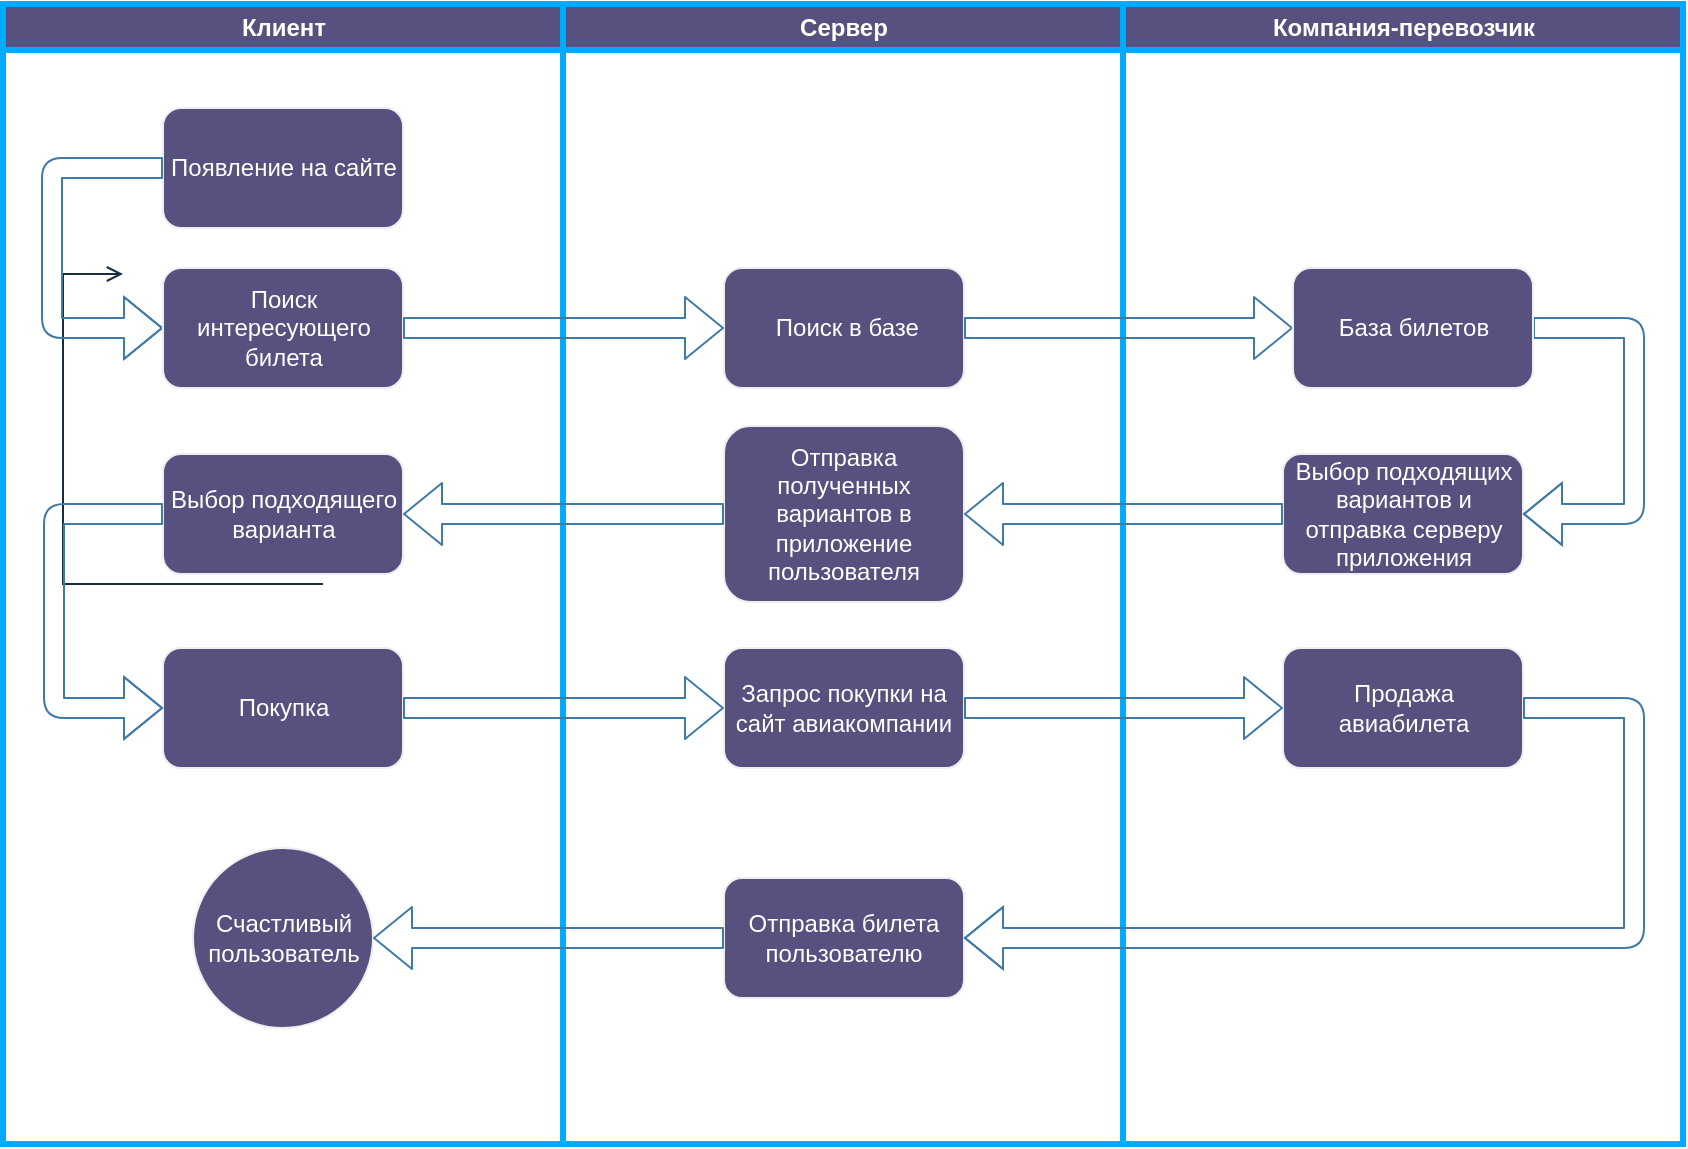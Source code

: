 <mxfile version="24.7.12">
  <diagram name="Page-1" id="e7e014a7-5840-1c2e-5031-d8a46d1fe8dd">
    <mxGraphModel dx="1426" dy="791" grid="1" gridSize="10" guides="1" tooltips="1" connect="1" arrows="1" fold="1" page="1" pageScale="1" pageWidth="1169" pageHeight="826" background="none" math="0" shadow="0">
      <root>
        <mxCell id="0" />
        <mxCell id="1" parent="0" />
        <mxCell id="2" value="Клиент" style="swimlane;whiteSpace=wrap;labelBackgroundColor=none;fillColor=#56517E;strokeColor=#00aaff;fontColor=#FFFFFF;strokeWidth=3;" parent="1" vertex="1">
          <mxGeometry x="164.5" y="128" width="280" height="570" as="geometry" />
        </mxCell>
        <mxCell id="12" value="" style="edgeStyle=elbowEdgeStyle;elbow=horizontal;strokeColor=#182E3E;endArrow=open;endFill=1;rounded=0;labelBackgroundColor=none;fontColor=default;" parent="2" source="10" edge="1">
          <mxGeometry width="100" height="100" relative="1" as="geometry">
            <mxPoint x="160" y="290" as="sourcePoint" />
            <mxPoint x="60" y="135" as="targetPoint" />
            <Array as="points">
              <mxPoint x="30" y="250" />
            </Array>
          </mxGeometry>
        </mxCell>
        <mxCell id="Ww4LAWgkJKV93h-ZjiDe-42" value="Появление на сайте" style="rounded=1;whiteSpace=wrap;html=1;labelBackgroundColor=none;fillColor=#56517E;strokeColor=#EEEEEE;fontColor=#FFFFFF;" vertex="1" parent="2">
          <mxGeometry x="80" y="52" width="120" height="60" as="geometry" />
        </mxCell>
        <mxCell id="Ww4LAWgkJKV93h-ZjiDe-45" value="" style="shape=flexArrow;endArrow=block;html=1;rounded=1;entryX=0;entryY=0.5;entryDx=0;entryDy=0;endFill=0;labelBackgroundColor=none;strokeColor=#3f7ba6;fontColor=default;strokeWidth=1;shadow=0;flowAnimation=0;" edge="1" parent="2" target="Ww4LAWgkJKV93h-ZjiDe-44">
          <mxGeometry width="50" height="50" relative="1" as="geometry">
            <mxPoint x="80" y="82" as="sourcePoint" />
            <mxPoint x="80" y="182" as="targetPoint" />
            <Array as="points">
              <mxPoint x="24.5" y="82" />
              <mxPoint x="24.5" y="162" />
            </Array>
          </mxGeometry>
        </mxCell>
        <mxCell id="Ww4LAWgkJKV93h-ZjiDe-54" value="Выбор подходящего варианта" style="rounded=1;whiteSpace=wrap;html=1;labelBackgroundColor=none;fillColor=#56517E;strokeColor=#EEEEEE;fontColor=#FFFFFF;" vertex="1" parent="2">
          <mxGeometry x="80" y="225" width="120" height="60" as="geometry" />
        </mxCell>
        <mxCell id="Ww4LAWgkJKV93h-ZjiDe-56" value="Покупка" style="rounded=1;whiteSpace=wrap;html=1;labelBackgroundColor=none;fillColor=#56517E;strokeColor=#EEEEEE;fontColor=#FFFFFF;" vertex="1" parent="2">
          <mxGeometry x="80" y="322" width="120" height="60" as="geometry" />
        </mxCell>
        <mxCell id="Ww4LAWgkJKV93h-ZjiDe-57" value="" style="shape=flexArrow;endArrow=classic;html=1;rounded=1;exitX=0;exitY=0.5;exitDx=0;exitDy=0;entryX=0;entryY=0.5;entryDx=0;entryDy=0;labelBackgroundColor=none;strokeColor=#3f7ba6;fontColor=default;strokeWidth=1;shadow=0;flowAnimation=0;" edge="1" parent="2" source="Ww4LAWgkJKV93h-ZjiDe-54" target="Ww4LAWgkJKV93h-ZjiDe-56">
          <mxGeometry width="50" height="50" relative="1" as="geometry">
            <mxPoint x="-14.5" y="272" as="sourcePoint" />
            <mxPoint x="35.5" y="222" as="targetPoint" />
            <Array as="points">
              <mxPoint x="25.5" y="255" />
              <mxPoint x="25.5" y="352" />
            </Array>
          </mxGeometry>
        </mxCell>
        <mxCell id="Ww4LAWgkJKV93h-ZjiDe-63" value="Счастливый пользователь" style="ellipse;whiteSpace=wrap;html=1;aspect=fixed;fillColor=#56517E;strokeColor=#EEEEEE;labelBackgroundColor=none;fontColor=#FFFFFF;" vertex="1" parent="2">
          <mxGeometry x="95" y="422" width="90" height="90" as="geometry" />
        </mxCell>
        <mxCell id="3" value="Сервер" style="swimlane;whiteSpace=wrap;labelBackgroundColor=none;fillColor=#56517E;strokeColor=#00aaff;fontColor=#FFFFFF;strokeWidth=3;" parent="1" vertex="1">
          <mxGeometry x="444.5" y="128" width="280" height="570" as="geometry" />
        </mxCell>
        <mxCell id="Ww4LAWgkJKV93h-ZjiDe-52" value="Отправка полученных вариантов в приложение пользователя" style="rounded=1;whiteSpace=wrap;html=1;labelBackgroundColor=none;fillColor=#56517E;strokeColor=#EEEEEE;fontColor=#FFFFFF;" vertex="1" parent="3">
          <mxGeometry x="80.5" y="211" width="120" height="88" as="geometry" />
        </mxCell>
        <mxCell id="Ww4LAWgkJKV93h-ZjiDe-58" value="Запрос покупки на сайт авиакомпании" style="rounded=1;whiteSpace=wrap;html=1;labelBackgroundColor=none;fillColor=#56517E;strokeColor=#EEEEEE;fontColor=#FFFFFF;" vertex="1" parent="3">
          <mxGeometry x="80.5" y="322" width="120" height="60" as="geometry" />
        </mxCell>
        <mxCell id="Ww4LAWgkJKV93h-ZjiDe-62" value="Отправка билета пользователю" style="rounded=1;whiteSpace=wrap;html=1;labelBackgroundColor=none;fillColor=#56517E;strokeColor=#EEEEEE;fontColor=#FFFFFF;" vertex="1" parent="3">
          <mxGeometry x="80.5" y="437" width="120" height="60" as="geometry" />
        </mxCell>
        <mxCell id="4" value="Компания-перевозчик" style="swimlane;whiteSpace=wrap;labelBackgroundColor=none;fillColor=#56517E;strokeColor=#00aaff;fontColor=#FFFFFF;strokeWidth=3;" parent="1" vertex="1">
          <mxGeometry x="724.5" y="128" width="280" height="570" as="geometry" />
        </mxCell>
        <mxCell id="Ww4LAWgkJKV93h-ZjiDe-50" value="Выбор подходящих вариантов и отправка серверу приложения" style="rounded=1;whiteSpace=wrap;html=1;labelBackgroundColor=none;fillColor=#56517E;strokeColor=#EEEEEE;fontColor=#FFFFFF;" vertex="1" parent="4">
          <mxGeometry x="80" y="225" width="120" height="60" as="geometry" />
        </mxCell>
        <mxCell id="Ww4LAWgkJKV93h-ZjiDe-51" value="" style="shape=flexArrow;endArrow=classic;html=1;rounded=1;exitX=1;exitY=0.5;exitDx=0;exitDy=0;entryX=1;entryY=0.5;entryDx=0;entryDy=0;labelBackgroundColor=none;strokeColor=#3f7ba6;fontColor=default;strokeWidth=1;shadow=0;flowAnimation=0;" edge="1" parent="4" source="Ww4LAWgkJKV93h-ZjiDe-46" target="Ww4LAWgkJKV93h-ZjiDe-50">
          <mxGeometry width="50" height="50" relative="1" as="geometry">
            <mxPoint x="225.5" y="172" as="sourcePoint" />
            <mxPoint x="275.5" y="122" as="targetPoint" />
            <Array as="points">
              <mxPoint x="255.5" y="162" />
              <mxPoint x="255.5" y="255" />
            </Array>
          </mxGeometry>
        </mxCell>
        <mxCell id="Ww4LAWgkJKV93h-ZjiDe-44" value="Поиск интересующего билета" style="rounded=1;whiteSpace=wrap;html=1;labelBackgroundColor=none;fillColor=#56517E;strokeColor=#EEEEEE;fontColor=#FFFFFF;" vertex="1" parent="4">
          <mxGeometry x="-480" y="132" width="120" height="60" as="geometry" />
        </mxCell>
        <mxCell id="Ww4LAWgkJKV93h-ZjiDe-43" value="&amp;nbsp;Поиск в базе" style="rounded=1;whiteSpace=wrap;html=1;labelBackgroundColor=none;fillColor=#56517E;strokeColor=#EEEEEE;fontColor=#FFFFFF;" vertex="1" parent="4">
          <mxGeometry x="-199.5" y="132" width="120" height="60" as="geometry" />
        </mxCell>
        <mxCell id="Ww4LAWgkJKV93h-ZjiDe-49" value="" style="shape=flexArrow;endArrow=classic;html=1;rounded=1;entryX=0;entryY=0.5;entryDx=0;entryDy=0;exitX=1;exitY=0.5;exitDx=0;exitDy=0;labelBackgroundColor=none;strokeColor=#3f7ba6;fontColor=default;strokeWidth=1;shadow=0;flowAnimation=0;" edge="1" parent="4" source="Ww4LAWgkJKV93h-ZjiDe-43" target="Ww4LAWgkJKV93h-ZjiDe-46">
          <mxGeometry width="50" height="50" relative="1" as="geometry">
            <mxPoint x="-79.5" y="192" as="sourcePoint" />
            <mxPoint x="-29.5" y="142" as="targetPoint" />
          </mxGeometry>
        </mxCell>
        <mxCell id="Ww4LAWgkJKV93h-ZjiDe-46" value="База билетов" style="rounded=1;whiteSpace=wrap;html=1;labelBackgroundColor=none;fillColor=#56517E;strokeColor=#EEEEEE;fontColor=#FFFFFF;" vertex="1" parent="4">
          <mxGeometry x="85" y="132" width="120" height="60" as="geometry" />
        </mxCell>
        <mxCell id="Ww4LAWgkJKV93h-ZjiDe-47" value="" style="shape=flexArrow;endArrow=classic;html=1;rounded=1;entryX=0;entryY=0.5;entryDx=0;entryDy=0;exitX=1;exitY=0.5;exitDx=0;exitDy=0;labelBackgroundColor=none;strokeColor=#3f7ba6;fontColor=default;strokeWidth=1;shadow=0;flowAnimation=0;" edge="1" parent="4" source="Ww4LAWgkJKV93h-ZjiDe-44" target="Ww4LAWgkJKV93h-ZjiDe-43">
          <mxGeometry width="50" height="50" relative="1" as="geometry">
            <mxPoint x="-360" y="182" as="sourcePoint" />
            <mxPoint x="-310" y="132" as="targetPoint" />
          </mxGeometry>
        </mxCell>
        <mxCell id="Ww4LAWgkJKV93h-ZjiDe-60" value="Продажа авиабилета" style="rounded=1;whiteSpace=wrap;html=1;labelBackgroundColor=none;fillColor=#56517E;strokeColor=#EEEEEE;fontColor=#FFFFFF;" vertex="1" parent="4">
          <mxGeometry x="80" y="322" width="120" height="60" as="geometry" />
        </mxCell>
        <mxCell id="Ww4LAWgkJKV93h-ZjiDe-53" value="" style="shape=flexArrow;endArrow=classic;html=1;rounded=1;exitX=0;exitY=0.5;exitDx=0;exitDy=0;entryX=1;entryY=0.5;entryDx=0;entryDy=0;labelBackgroundColor=none;strokeColor=#3f7ba6;fontColor=default;strokeWidth=1;shadow=0;flowAnimation=0;" edge="1" parent="1" source="Ww4LAWgkJKV93h-ZjiDe-50" target="Ww4LAWgkJKV93h-ZjiDe-52">
          <mxGeometry width="50" height="50" relative="1" as="geometry">
            <mxPoint x="530" y="410" as="sourcePoint" />
            <mxPoint x="580" y="360" as="targetPoint" />
          </mxGeometry>
        </mxCell>
        <mxCell id="Ww4LAWgkJKV93h-ZjiDe-55" value="" style="shape=flexArrow;endArrow=classic;html=1;rounded=1;exitX=0;exitY=0.5;exitDx=0;exitDy=0;entryX=1;entryY=0.5;entryDx=0;entryDy=0;labelBackgroundColor=none;strokeColor=#3f7ba6;fontColor=default;strokeWidth=1;shadow=0;flowAnimation=0;" edge="1" parent="1" source="Ww4LAWgkJKV93h-ZjiDe-52" target="Ww4LAWgkJKV93h-ZjiDe-54">
          <mxGeometry width="50" height="50" relative="1" as="geometry">
            <mxPoint x="530" y="410" as="sourcePoint" />
            <mxPoint x="580" y="360" as="targetPoint" />
          </mxGeometry>
        </mxCell>
        <mxCell id="Ww4LAWgkJKV93h-ZjiDe-59" value="" style="shape=flexArrow;endArrow=classic;html=1;rounded=1;exitX=1;exitY=0.5;exitDx=0;exitDy=0;entryX=0;entryY=0.5;entryDx=0;entryDy=0;labelBackgroundColor=none;strokeColor=#3f7ba6;fontColor=default;strokeWidth=1;shadow=0;flowAnimation=0;" edge="1" parent="1" source="Ww4LAWgkJKV93h-ZjiDe-56" target="Ww4LAWgkJKV93h-ZjiDe-58">
          <mxGeometry width="50" height="50" relative="1" as="geometry">
            <mxPoint x="530" y="410" as="sourcePoint" />
            <mxPoint x="580" y="360" as="targetPoint" />
          </mxGeometry>
        </mxCell>
        <mxCell id="Ww4LAWgkJKV93h-ZjiDe-61" value="" style="shape=flexArrow;endArrow=classic;html=1;rounded=1;exitX=1;exitY=0.5;exitDx=0;exitDy=0;entryX=0;entryY=0.5;entryDx=0;entryDy=0;labelBackgroundColor=none;strokeColor=#3f7ba6;fontColor=default;strokeWidth=1;shadow=0;flowAnimation=0;" edge="1" parent="1" source="Ww4LAWgkJKV93h-ZjiDe-58" target="Ww4LAWgkJKV93h-ZjiDe-60">
          <mxGeometry width="50" height="50" relative="1" as="geometry">
            <mxPoint x="530" y="410" as="sourcePoint" />
            <mxPoint x="580" y="360" as="targetPoint" />
          </mxGeometry>
        </mxCell>
        <mxCell id="Ww4LAWgkJKV93h-ZjiDe-64" value="" style="shape=flexArrow;endArrow=classic;html=1;rounded=1;exitX=0;exitY=0.5;exitDx=0;exitDy=0;entryX=1;entryY=0.5;entryDx=0;entryDy=0;labelBackgroundColor=none;strokeColor=#3f7ba6;fontColor=default;strokeWidth=1;shadow=0;flowAnimation=0;" edge="1" parent="1" source="Ww4LAWgkJKV93h-ZjiDe-62" target="Ww4LAWgkJKV93h-ZjiDe-63">
          <mxGeometry width="50" height="50" relative="1" as="geometry">
            <mxPoint x="530" y="410" as="sourcePoint" />
            <mxPoint x="580" y="360" as="targetPoint" />
          </mxGeometry>
        </mxCell>
        <mxCell id="Ww4LAWgkJKV93h-ZjiDe-65" value="" style="shape=flexArrow;endArrow=classic;html=1;rounded=1;exitX=1;exitY=0.5;exitDx=0;exitDy=0;entryX=1;entryY=0.5;entryDx=0;entryDy=0;labelBackgroundColor=none;strokeColor=#3f7ba6;fontColor=default;strokeWidth=1;shadow=0;flowAnimation=0;" edge="1" parent="1" source="Ww4LAWgkJKV93h-ZjiDe-60" target="Ww4LAWgkJKV93h-ZjiDe-62">
          <mxGeometry width="50" height="50" relative="1" as="geometry">
            <mxPoint x="530" y="410" as="sourcePoint" />
            <mxPoint x="580" y="360" as="targetPoint" />
            <Array as="points">
              <mxPoint x="980" y="480" />
              <mxPoint x="980" y="595" />
            </Array>
          </mxGeometry>
        </mxCell>
      </root>
    </mxGraphModel>
  </diagram>
</mxfile>
